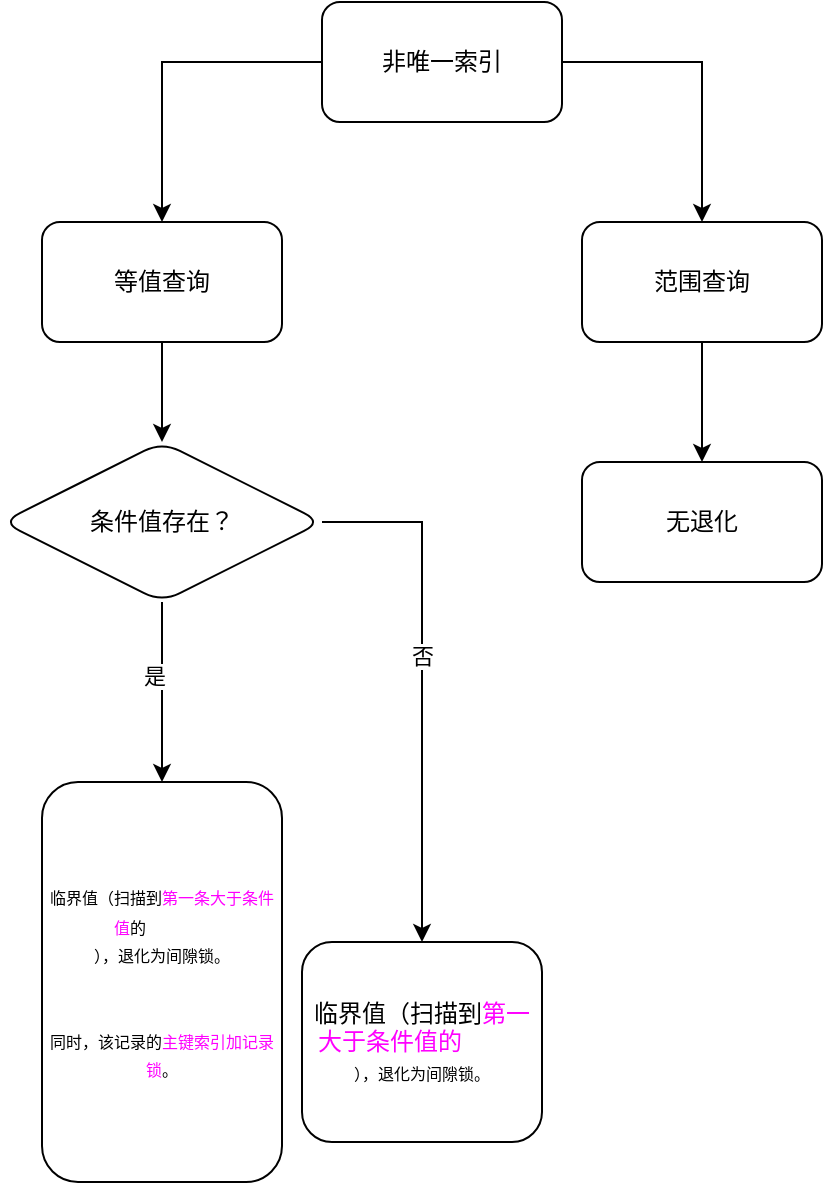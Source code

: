 <mxfile version="22.0.4" type="github">
  <diagram name="第 1 页" id="4TJEd6zHkG0AeSeym4Uv">
    <mxGraphModel dx="1434" dy="822" grid="0" gridSize="10" guides="1" tooltips="1" connect="1" arrows="1" fold="1" page="1" pageScale="1" pageWidth="827" pageHeight="1169" math="0" shadow="0">
      <root>
        <mxCell id="0" />
        <mxCell id="1" parent="0" />
        <mxCell id="F0qbQW23tOZwMrLOxR5c-3" value="" style="edgeStyle=orthogonalEdgeStyle;rounded=0;orthogonalLoop=1;jettySize=auto;html=1;" edge="1" parent="1" source="F0qbQW23tOZwMrLOxR5c-1" target="F0qbQW23tOZwMrLOxR5c-2">
          <mxGeometry relative="1" as="geometry" />
        </mxCell>
        <mxCell id="F0qbQW23tOZwMrLOxR5c-5" value="" style="edgeStyle=orthogonalEdgeStyle;rounded=0;orthogonalLoop=1;jettySize=auto;html=1;" edge="1" parent="1" source="F0qbQW23tOZwMrLOxR5c-1" target="F0qbQW23tOZwMrLOxR5c-4">
          <mxGeometry relative="1" as="geometry" />
        </mxCell>
        <mxCell id="F0qbQW23tOZwMrLOxR5c-1" value="非唯一索引" style="rounded=1;whiteSpace=wrap;html=1;" vertex="1" parent="1">
          <mxGeometry x="340" y="70" width="120" height="60" as="geometry" />
        </mxCell>
        <mxCell id="F0qbQW23tOZwMrLOxR5c-11" value="" style="edgeStyle=orthogonalEdgeStyle;rounded=0;orthogonalLoop=1;jettySize=auto;html=1;" edge="1" parent="1" source="F0qbQW23tOZwMrLOxR5c-2" target="F0qbQW23tOZwMrLOxR5c-10">
          <mxGeometry relative="1" as="geometry" />
        </mxCell>
        <mxCell id="F0qbQW23tOZwMrLOxR5c-2" value="等值查询" style="rounded=1;whiteSpace=wrap;html=1;" vertex="1" parent="1">
          <mxGeometry x="200" y="180" width="120" height="60" as="geometry" />
        </mxCell>
        <mxCell id="F0qbQW23tOZwMrLOxR5c-18" value="" style="edgeStyle=orthogonalEdgeStyle;rounded=0;orthogonalLoop=1;jettySize=auto;html=1;" edge="1" parent="1" source="F0qbQW23tOZwMrLOxR5c-4" target="F0qbQW23tOZwMrLOxR5c-17">
          <mxGeometry relative="1" as="geometry" />
        </mxCell>
        <mxCell id="F0qbQW23tOZwMrLOxR5c-4" value="范围查询" style="whiteSpace=wrap;html=1;rounded=1;" vertex="1" parent="1">
          <mxGeometry x="470" y="180" width="120" height="60" as="geometry" />
        </mxCell>
        <mxCell id="F0qbQW23tOZwMrLOxR5c-13" value="" style="edgeStyle=orthogonalEdgeStyle;rounded=0;orthogonalLoop=1;jettySize=auto;html=1;" edge="1" parent="1" source="F0qbQW23tOZwMrLOxR5c-10" target="F0qbQW23tOZwMrLOxR5c-12">
          <mxGeometry relative="1" as="geometry" />
        </mxCell>
        <mxCell id="F0qbQW23tOZwMrLOxR5c-14" value="是" style="edgeLabel;html=1;align=center;verticalAlign=middle;resizable=0;points=[];" vertex="1" connectable="0" parent="F0qbQW23tOZwMrLOxR5c-13">
          <mxGeometry x="-0.178" y="-4" relative="1" as="geometry">
            <mxPoint as="offset" />
          </mxGeometry>
        </mxCell>
        <mxCell id="F0qbQW23tOZwMrLOxR5c-16" value="" style="edgeStyle=orthogonalEdgeStyle;rounded=0;orthogonalLoop=1;jettySize=auto;html=1;exitX=1;exitY=0.5;exitDx=0;exitDy=0;" edge="1" parent="1" source="F0qbQW23tOZwMrLOxR5c-10" target="F0qbQW23tOZwMrLOxR5c-15">
          <mxGeometry relative="1" as="geometry">
            <mxPoint x="350" y="400" as="sourcePoint" />
            <Array as="points">
              <mxPoint x="390" y="330" />
            </Array>
          </mxGeometry>
        </mxCell>
        <mxCell id="F0qbQW23tOZwMrLOxR5c-19" value="否" style="edgeLabel;html=1;align=center;verticalAlign=middle;resizable=0;points=[];" vertex="1" connectable="0" parent="F0qbQW23tOZwMrLOxR5c-16">
          <mxGeometry x="-0.085" y="4" relative="1" as="geometry">
            <mxPoint x="-4" y="-2" as="offset" />
          </mxGeometry>
        </mxCell>
        <mxCell id="F0qbQW23tOZwMrLOxR5c-10" value="条件值存在？" style="rhombus;whiteSpace=wrap;html=1;rounded=1;" vertex="1" parent="1">
          <mxGeometry x="180" y="290" width="160" height="80" as="geometry" />
        </mxCell>
        <mxCell id="F0qbQW23tOZwMrLOxR5c-12" value="&lt;font style=&quot;font-size: 8px;&quot;&gt;临界值（扫描到&lt;font style=&quot;--darkreader-inline-color: #cb64ac;&quot; data-darkreader-inline-color=&quot;&quot; color=&quot;#ff00ff&quot;&gt;第一条大于条件值&lt;/font&gt;的&lt;span data-darkreader-inline-color=&quot;&quot; style=&quot;color: rgb(255, 255, 255); font-family: Arial; text-align: left; --darkreader-inline-color: #ffffdc;&quot;&gt;二级索引&lt;/span&gt;&lt;br&gt;），退化为间隙锁。&lt;br&gt;&lt;br&gt;&lt;br&gt;同时，该记录的&lt;font style=&quot;--darkreader-inline-color: #cb64ac;&quot; data-darkreader-inline-color=&quot;&quot; color=&quot;#ff00ff&quot;&gt;主键索引加记录锁&lt;/font&gt;。&lt;br&gt;&lt;/font&gt;" style="whiteSpace=wrap;html=1;rounded=1;" vertex="1" parent="1">
          <mxGeometry x="200" y="460" width="120" height="200" as="geometry" />
        </mxCell>
        <mxCell id="F0qbQW23tOZwMrLOxR5c-15" value="临界值（扫描到&lt;font style=&quot;--darkreader-inline-color: #cb64ac;&quot; data-darkreader-inline-color=&quot;&quot; color=&quot;#ff00ff&quot;&gt;&lt;font style=&quot;&quot;&gt;第一大于条件值&lt;/font&gt;的&lt;/font&gt;&lt;span data-darkreader-inline-border=&quot;&quot; style=&quot;color: rgb(255, 255, 255); border-color: var(--darkreader-border--border-color); font-size: 8px; font-family: Arial; text-align: left; --darkreader-inline-color: #ffffdc; --darkreader-inline-border: var(--darkreader-border--darkreader-border--border-color);&quot; data-darkreader-inline-color=&quot;&quot;&gt;二级索引&lt;/span&gt;&lt;br data-darkreader-inline-border=&quot;&quot; style=&quot;border-color: var(--darkreader-border--border-color); font-size: 8px; --darkreader-inline-border: var(--darkreader-border--darkreader-border--border-color);&quot;&gt;&lt;span style=&quot;font-size: 8px;&quot;&gt;），退化为间隙锁。&lt;/span&gt;" style="whiteSpace=wrap;html=1;rounded=1;" vertex="1" parent="1">
          <mxGeometry x="330" y="540" width="120" height="100" as="geometry" />
        </mxCell>
        <mxCell id="F0qbQW23tOZwMrLOxR5c-17" value="无退化" style="whiteSpace=wrap;html=1;rounded=1;" vertex="1" parent="1">
          <mxGeometry x="470" y="300" width="120" height="60" as="geometry" />
        </mxCell>
      </root>
    </mxGraphModel>
  </diagram>
</mxfile>
